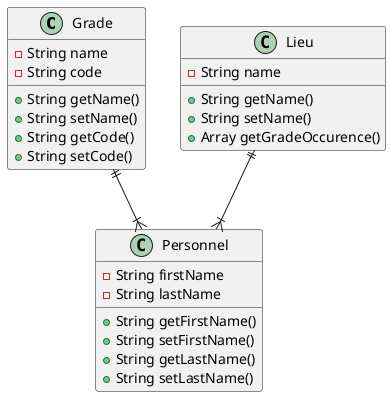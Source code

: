 @startuml
'https://plantuml.com/class-diagram
class Grade {
    -String name
    -String code
    +String getName()
    +String setName()
    +String getCode()
    +String setCode()
}

class Lieu {
    -String name
    +String getName()
    +String setName()
    +Array getGradeOccurence()
}

class Personnel {
    -String firstName
    -String lastName
    +String getFirstName()
    +String setFirstName()
    +String getLastName()
    +String setLastName()
}

Grade ||--|{ Personnel
Lieu ||--|{ Personnel

'abstract class AbstractList
'abstract AbstractCollection
'interface List
'interface Collection
'
'List <|-- AbstractList
'Collection <|-- AbstractCollection
'
'Collection <|- List
'AbstractCollection <|- AbstractList
'AbstractList <|-- ArrayList
'
'class ArrayList {
'Object[] elementData
'size()
'}
'
'enum TimeUnit {
'DAYS
'HOURS
'MINUTES
'}

@enduml